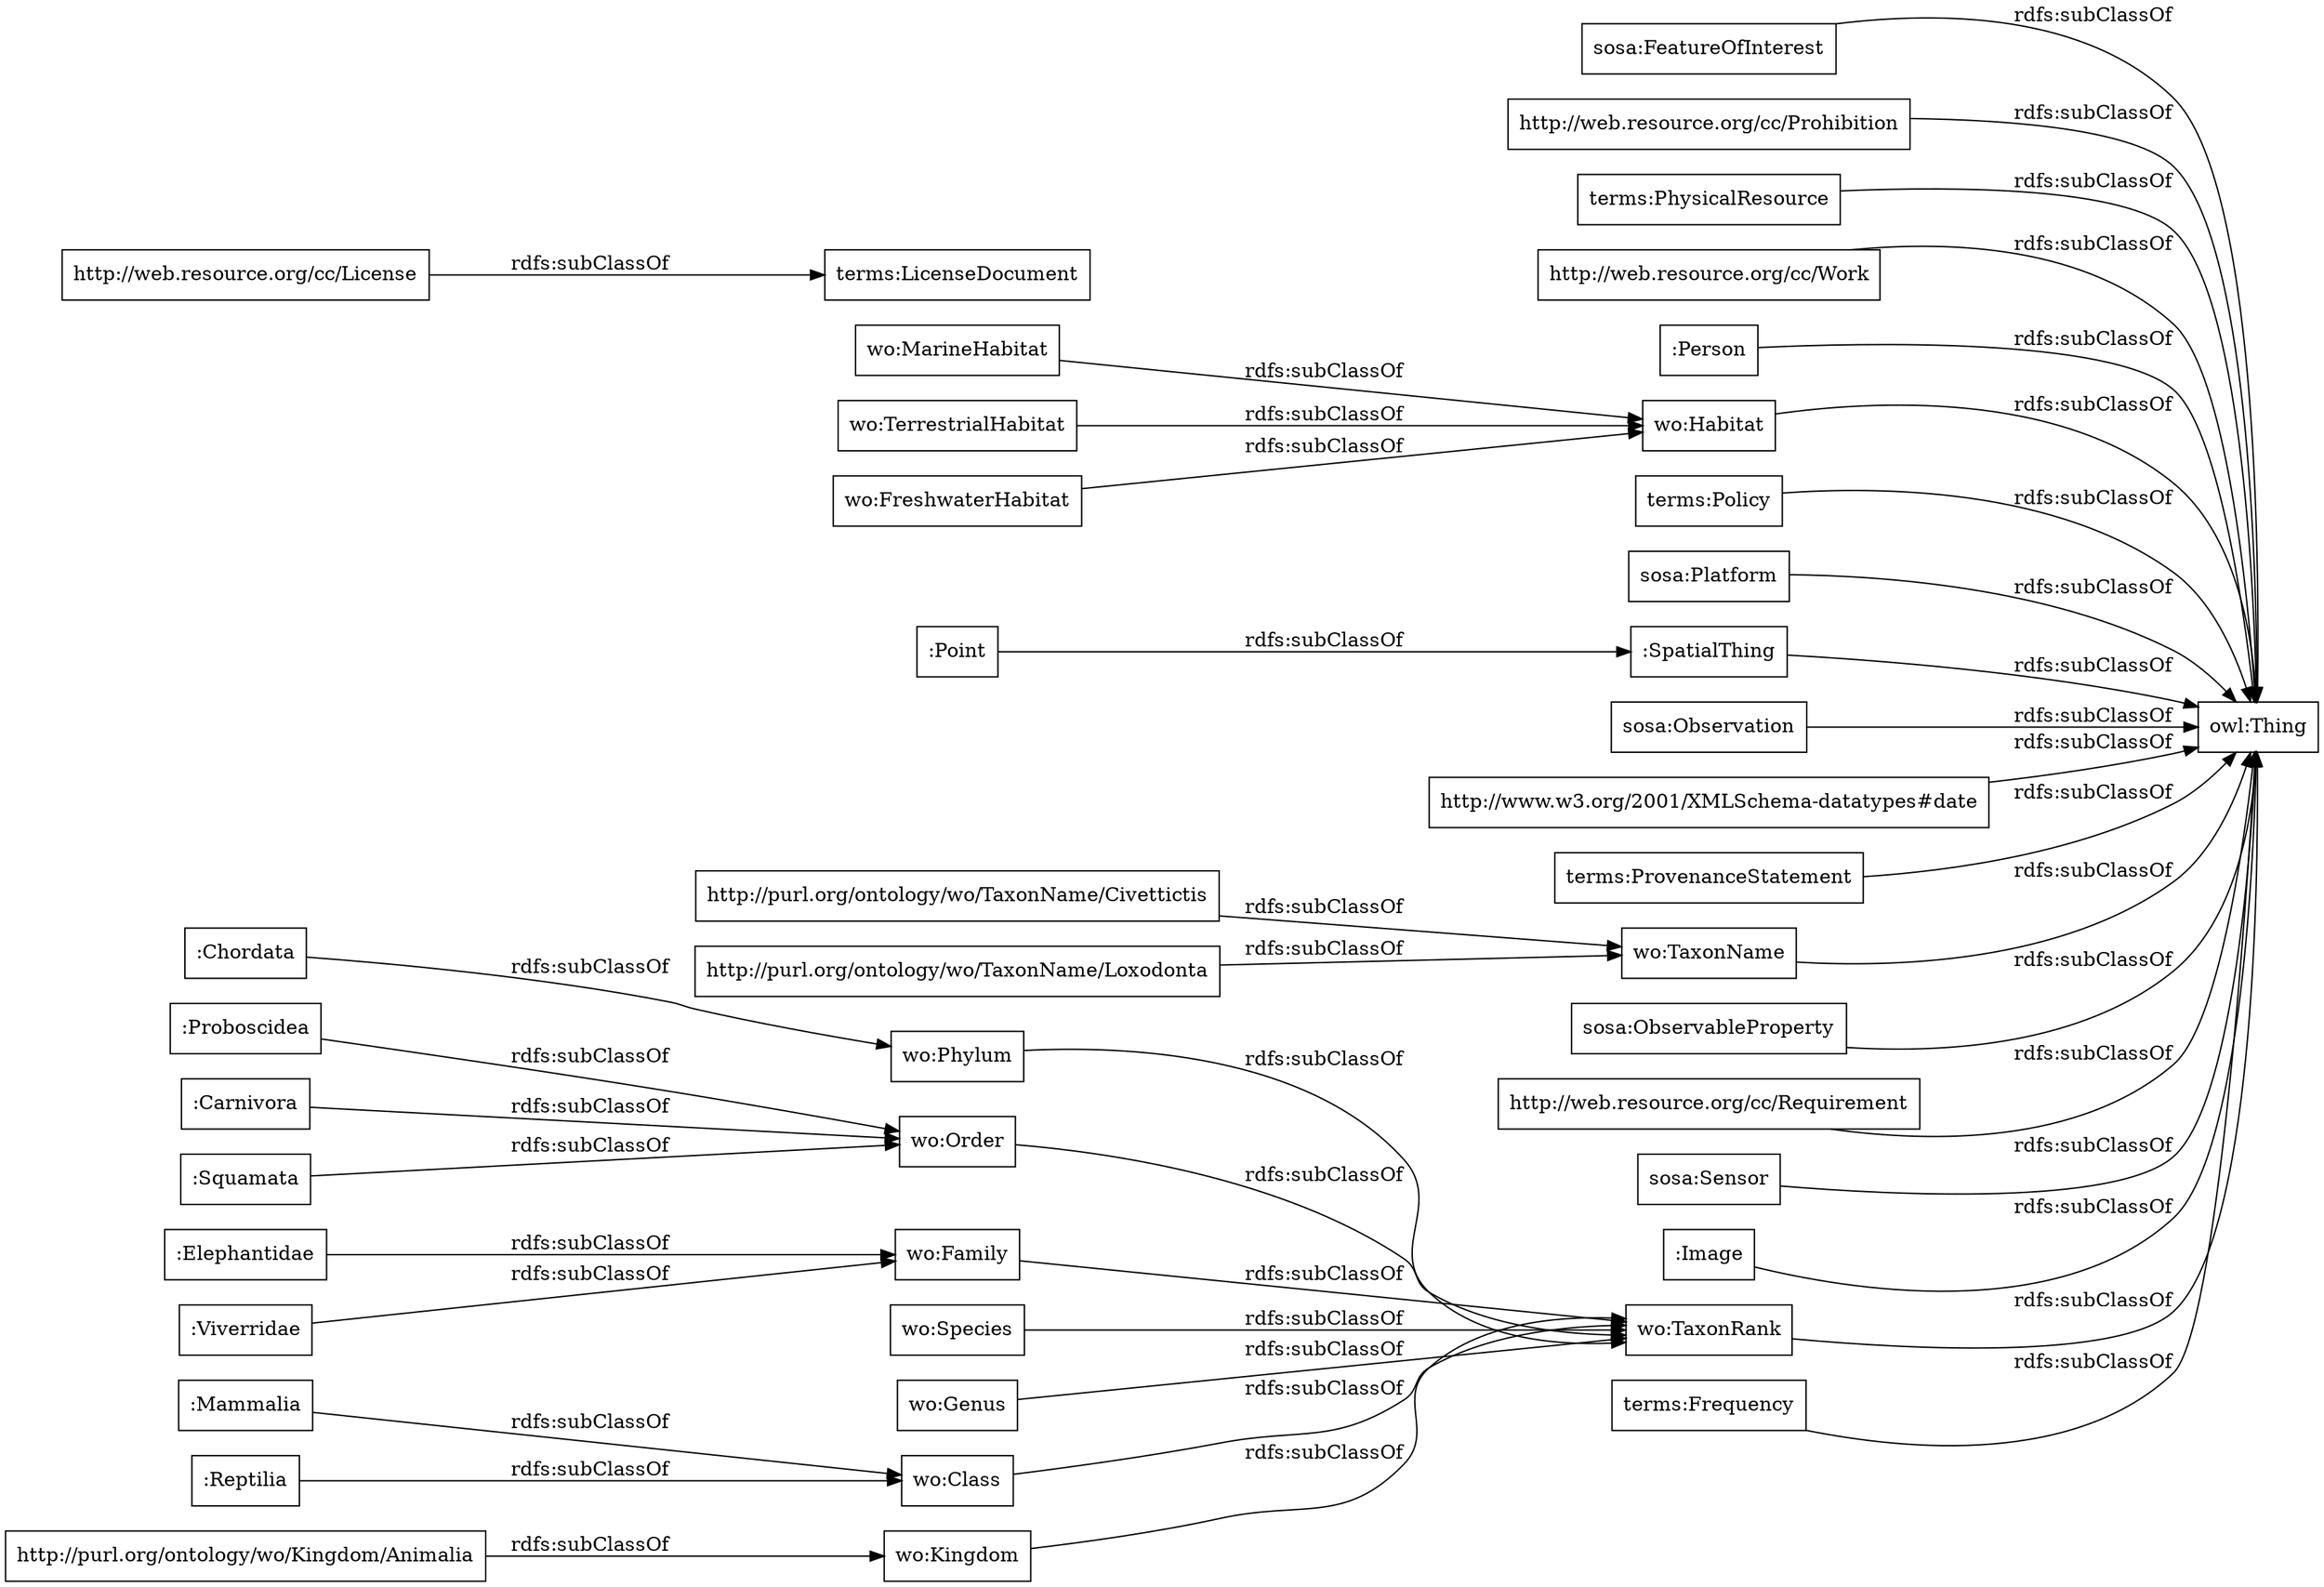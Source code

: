 digraph ar2dtool_diagram { 
rankdir=LR;
size="1000"
node [shape = rectangle, color="black"]; "sosa:FeatureOfInterest" "http://web.resource.org/cc/Prohibition" ":Mammalia" "http://web.resource.org/cc/License" "terms:PhysicalResource" "terms:LicenseDocument" "wo:Phylum" "wo:Order" "wo:Family" "http://web.resource.org/cc/Work" ":Person" "wo:Habitat" "http://purl.org/ontology/wo/Kingdom/Animalia" ":Proboscidea" "terms:Policy" "sosa:Platform" ":Reptilia" ":Carnivora" ":SpatialThing" "wo:MarineHabitat" "sosa:Observation" "http://www.w3.org/2001/XMLSchema-datatypes#date" ":Chordata" "terms:ProvenanceStatement" "wo:TaxonName" "sosa:ObservableProperty" "http://web.resource.org/cc/Requirement" ":Squamata" ":Elephantidae" "wo:Species" "sosa:Sensor" ":Image" ":Viverridae" "wo:TaxonRank" "wo:Genus" "terms:Frequency" "http://purl.org/ontology/wo/TaxonName/Civettictis" "wo:TerrestrialHabitat" "wo:Class" ":Point" "wo:Kingdom" "http://purl.org/ontology/wo/TaxonName/Loxodonta" "wo:FreshwaterHabitat" ; /*classes style*/
	"sosa:Platform" -> "owl:Thing" [ label = "rdfs:subClassOf" ];
	":Image" -> "owl:Thing" [ label = "rdfs:subClassOf" ];
	":Elephantidae" -> "wo:Family" [ label = "rdfs:subClassOf" ];
	"wo:Kingdom" -> "wo:TaxonRank" [ label = "rdfs:subClassOf" ];
	":Mammalia" -> "wo:Class" [ label = "rdfs:subClassOf" ];
	":Viverridae" -> "wo:Family" [ label = "rdfs:subClassOf" ];
	":Reptilia" -> "wo:Class" [ label = "rdfs:subClassOf" ];
	":Point" -> ":SpatialThing" [ label = "rdfs:subClassOf" ];
	"http://web.resource.org/cc/Prohibition" -> "owl:Thing" [ label = "rdfs:subClassOf" ];
	"terms:Policy" -> "owl:Thing" [ label = "rdfs:subClassOf" ];
	"wo:FreshwaterHabitat" -> "wo:Habitat" [ label = "rdfs:subClassOf" ];
	"terms:Frequency" -> "owl:Thing" [ label = "rdfs:subClassOf" ];
	"http://purl.org/ontology/wo/TaxonName/Civettictis" -> "wo:TaxonName" [ label = "rdfs:subClassOf" ];
	"http://web.resource.org/cc/Requirement" -> "owl:Thing" [ label = "rdfs:subClassOf" ];
	"http://purl.org/ontology/wo/Kingdom/Animalia" -> "wo:Kingdom" [ label = "rdfs:subClassOf" ];
	"wo:Species" -> "wo:TaxonRank" [ label = "rdfs:subClassOf" ];
	"wo:TerrestrialHabitat" -> "wo:Habitat" [ label = "rdfs:subClassOf" ];
	"http://web.resource.org/cc/Work" -> "owl:Thing" [ label = "rdfs:subClassOf" ];
	"sosa:Sensor" -> "owl:Thing" [ label = "rdfs:subClassOf" ];
	"wo:Phylum" -> "wo:TaxonRank" [ label = "rdfs:subClassOf" ];
	"wo:MarineHabitat" -> "wo:Habitat" [ label = "rdfs:subClassOf" ];
	":SpatialThing" -> "owl:Thing" [ label = "rdfs:subClassOf" ];
	"terms:PhysicalResource" -> "owl:Thing" [ label = "rdfs:subClassOf" ];
	"wo:Order" -> "wo:TaxonRank" [ label = "rdfs:subClassOf" ];
	"http://web.resource.org/cc/License" -> "terms:LicenseDocument" [ label = "rdfs:subClassOf" ];
	"terms:ProvenanceStatement" -> "owl:Thing" [ label = "rdfs:subClassOf" ];
	"wo:Class" -> "wo:TaxonRank" [ label = "rdfs:subClassOf" ];
	"sosa:Observation" -> "owl:Thing" [ label = "rdfs:subClassOf" ];
	"wo:Family" -> "wo:TaxonRank" [ label = "rdfs:subClassOf" ];
	":Person" -> "owl:Thing" [ label = "rdfs:subClassOf" ];
	":Chordata" -> "wo:Phylum" [ label = "rdfs:subClassOf" ];
	":Carnivora" -> "wo:Order" [ label = "rdfs:subClassOf" ];
	"sosa:FeatureOfInterest" -> "owl:Thing" [ label = "rdfs:subClassOf" ];
	"wo:Habitat" -> "owl:Thing" [ label = "rdfs:subClassOf" ];
	"wo:TaxonName" -> "owl:Thing" [ label = "rdfs:subClassOf" ];
	":Squamata" -> "wo:Order" [ label = "rdfs:subClassOf" ];
	"wo:TaxonRank" -> "owl:Thing" [ label = "rdfs:subClassOf" ];
	"sosa:ObservableProperty" -> "owl:Thing" [ label = "rdfs:subClassOf" ];
	":Proboscidea" -> "wo:Order" [ label = "rdfs:subClassOf" ];
	"http://www.w3.org/2001/XMLSchema-datatypes#date" -> "owl:Thing" [ label = "rdfs:subClassOf" ];
	"http://purl.org/ontology/wo/TaxonName/Loxodonta" -> "wo:TaxonName" [ label = "rdfs:subClassOf" ];
	"wo:Genus" -> "wo:TaxonRank" [ label = "rdfs:subClassOf" ];

}
